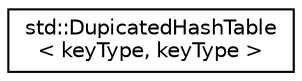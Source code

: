 digraph "Graphical Class Hierarchy"
{
 // LATEX_PDF_SIZE
  edge [fontname="Helvetica",fontsize="10",labelfontname="Helvetica",labelfontsize="10"];
  node [fontname="Helvetica",fontsize="10",shape=record];
  rankdir="LR";
  Node0 [label="std::DupicatedHashTable\l\< keyType, keyType \>",height=0.2,width=0.4,color="black", fillcolor="white", style="filled",URL="$classstd_1_1DupicatedHashTable.html",tooltip=" "];
}
